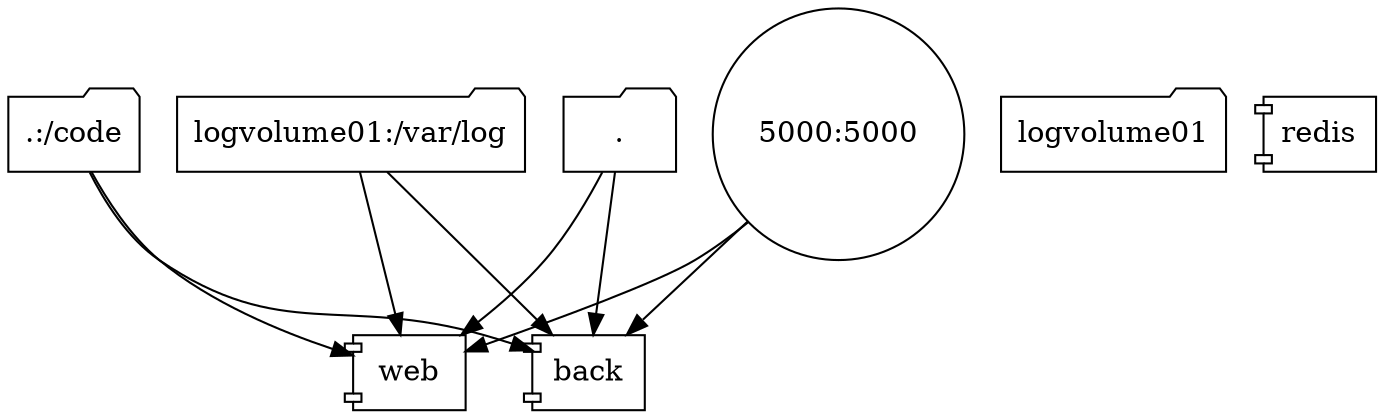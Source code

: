 digraph docker_compose {
	"."->"web";
	"5000:5000"->"web";
	".:/code"->"web";
	"logvolume01:/var/log"->"web";
	"."->"back";
	"5000:5000"->"back";
	".:/code"->"back";
	"logvolume01:/var/log"->"back";
	"." [ shape=folder ];
	".:/code" [ shape=folder ];
	"5000:5000" [ shape=circle ];
	"back" [ shape=component ];
	"logvolume01" [ shape=folder ];
	"logvolume01:/var/log" [ shape=folder ];
	"redis" [ shape=component ];
	"web" [ shape=component ];

}
